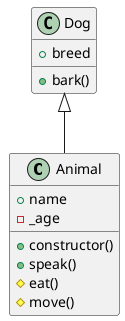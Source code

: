 @startuml

class Animal {
  +name
  -_age
  +constructor()
  +speak()
  #eat()
  #move()
}

class Dog {
  +breed
  +bark()
}

Dog <|-- Animal

@enduml